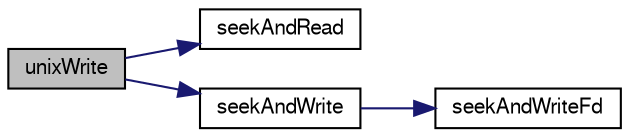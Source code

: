 digraph "unixWrite"
{
  edge [fontname="FreeSans",fontsize="10",labelfontname="FreeSans",labelfontsize="10"];
  node [fontname="FreeSans",fontsize="10",shape=record];
  rankdir="LR";
  Node850486 [label="unixWrite",height=0.2,width=0.4,color="black", fillcolor="grey75", style="filled", fontcolor="black"];
  Node850486 -> Node850487 [color="midnightblue",fontsize="10",style="solid",fontname="FreeSans"];
  Node850487 [label="seekAndRead",height=0.2,width=0.4,color="black", fillcolor="white", style="filled",URL="$sqlite3_8c.html#a12a82854284c159ec47d1e5bb38d63bf"];
  Node850486 -> Node850488 [color="midnightblue",fontsize="10",style="solid",fontname="FreeSans"];
  Node850488 [label="seekAndWrite",height=0.2,width=0.4,color="black", fillcolor="white", style="filled",URL="$sqlite3_8c.html#ad863c78df6608ad70a90ca625c97f772"];
  Node850488 -> Node850489 [color="midnightblue",fontsize="10",style="solid",fontname="FreeSans"];
  Node850489 [label="seekAndWriteFd",height=0.2,width=0.4,color="black", fillcolor="white", style="filled",URL="$sqlite3_8c.html#a895b2d10c731bd0795d183c55e703602"];
}
